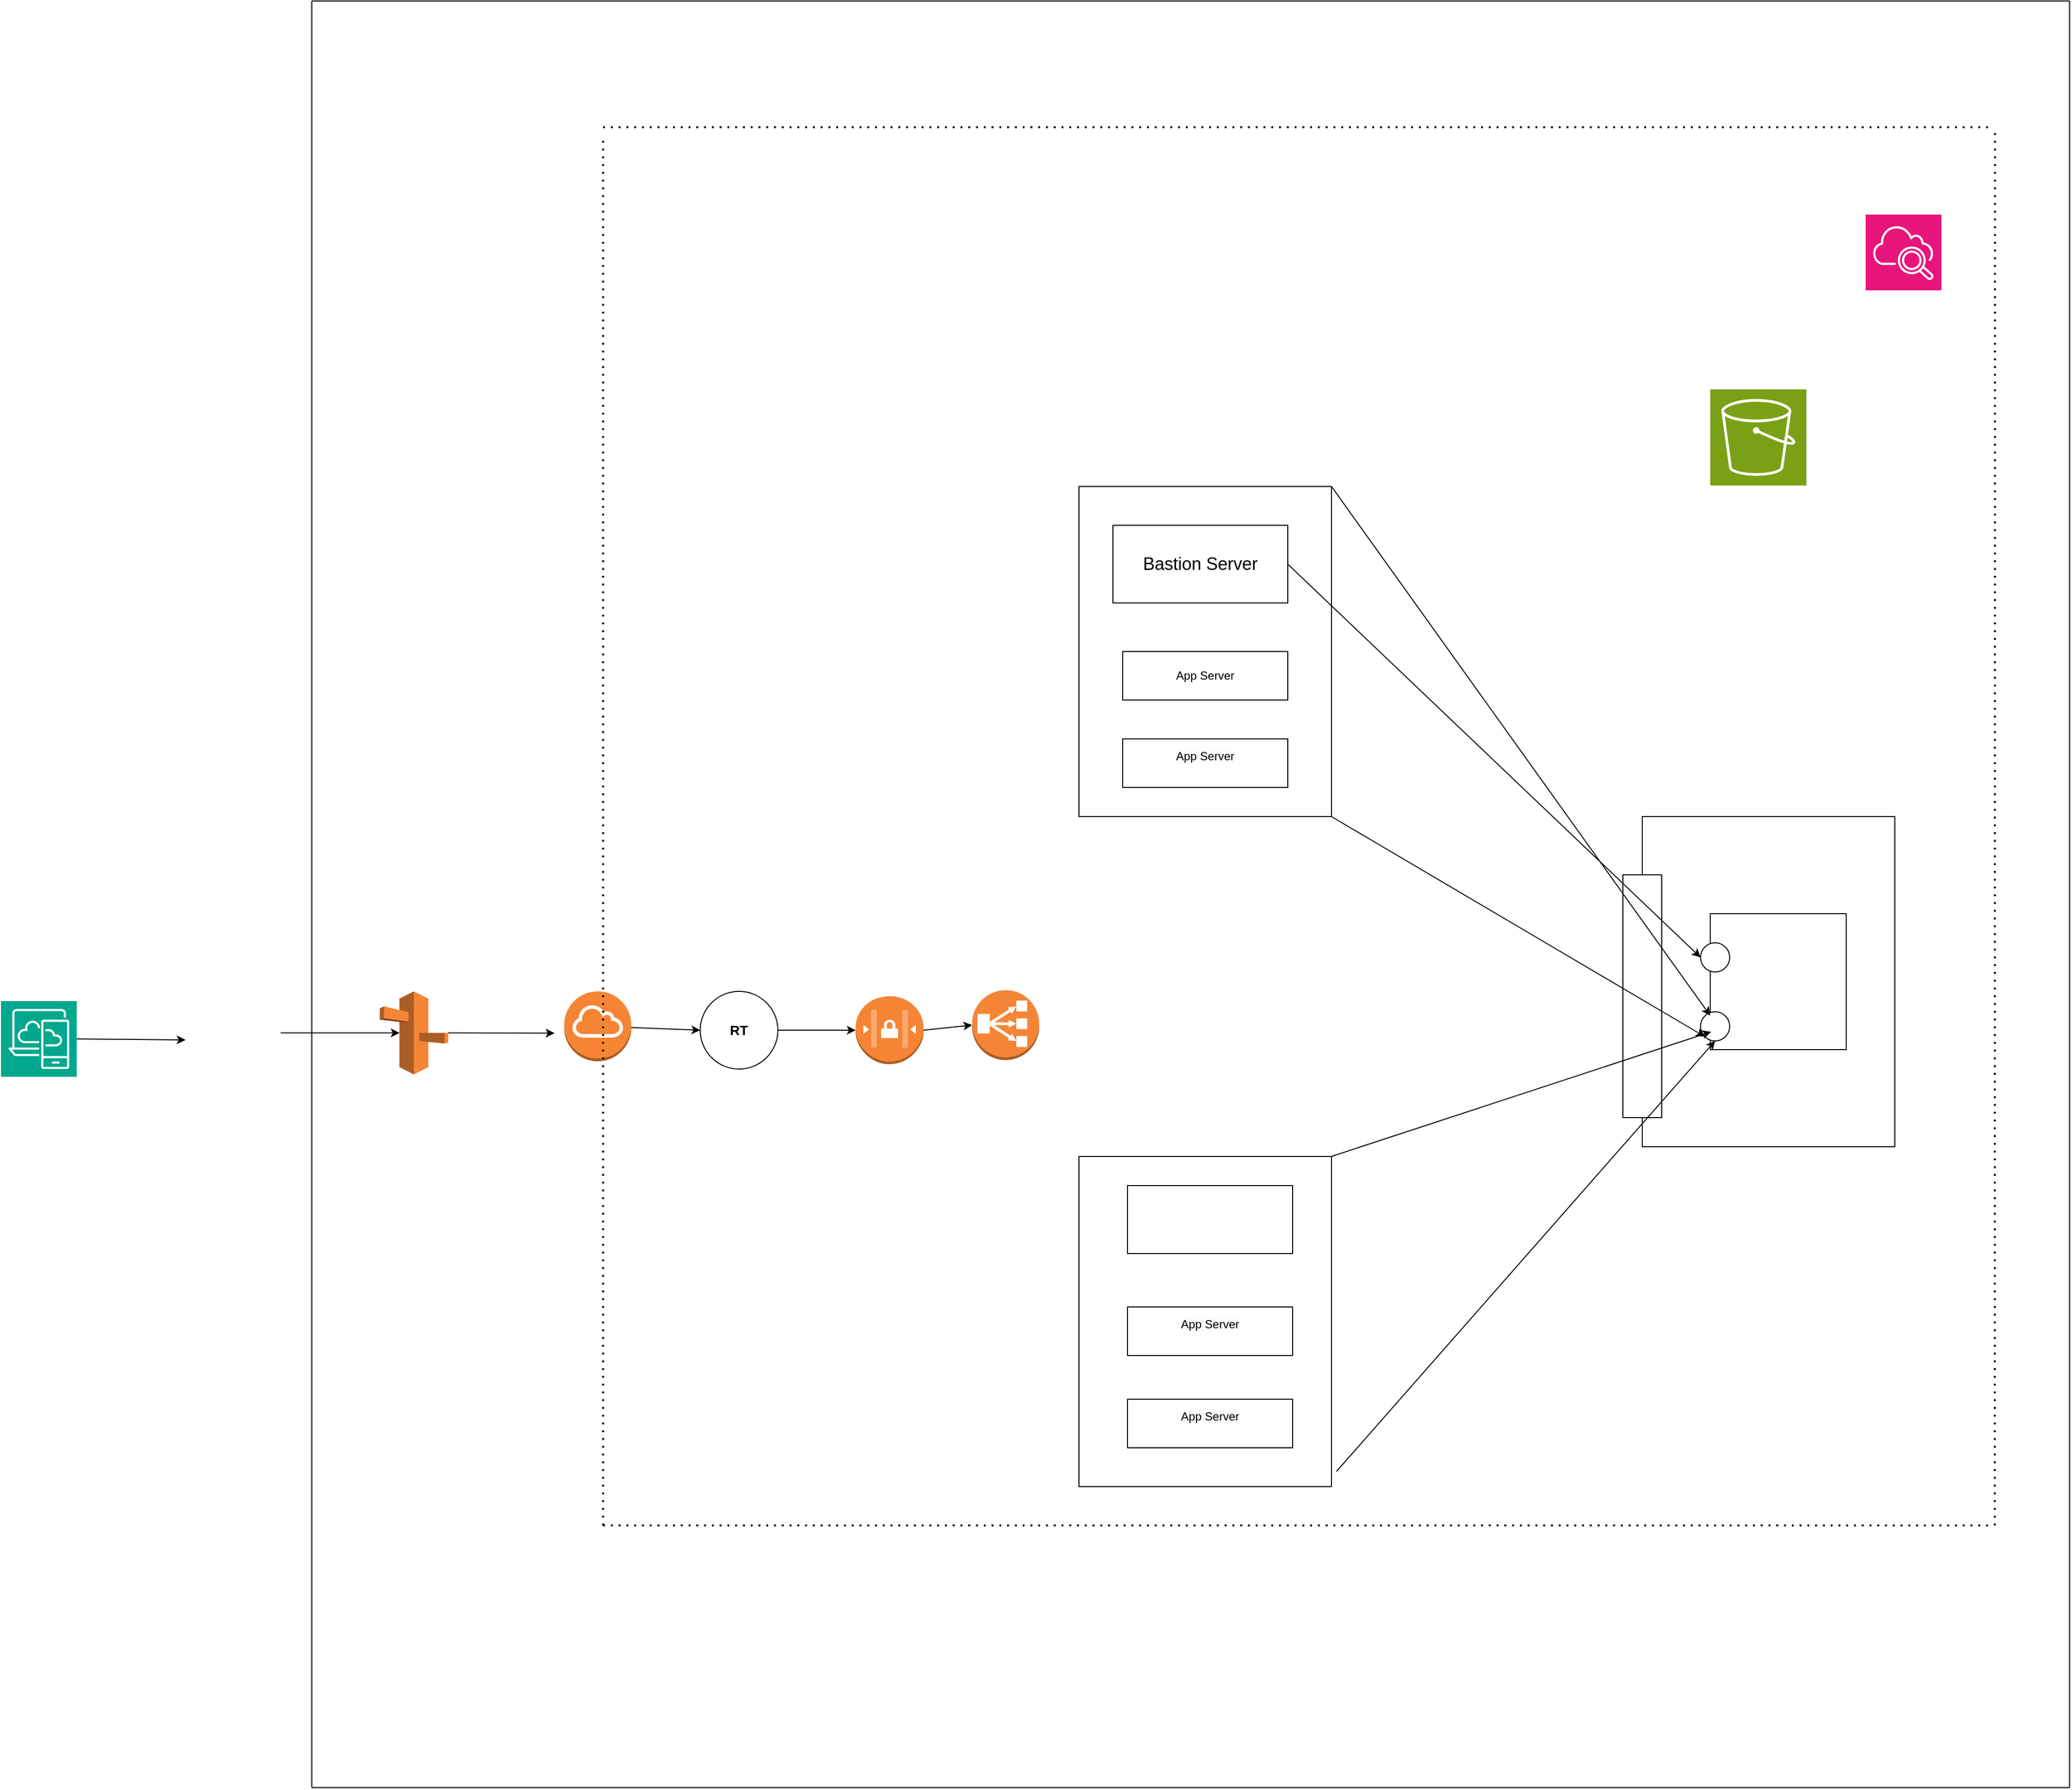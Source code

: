 <mxfile version="22.0.6" type="github">
  <diagram name="Page-1" id="85Ee-x2F9uvneITParOF">
    <mxGraphModel dx="2950" dy="2168" grid="1" gridSize="10" guides="1" tooltips="1" connect="1" arrows="1" fold="1" page="1" pageScale="1" pageWidth="850" pageHeight="1100" math="0" shadow="0">
      <root>
        <mxCell id="0" />
        <mxCell id="1" parent="0" />
        <mxCell id="z4sBppYdsolEK-6dgZcM-1" value="" style="sketch=0;points=[[0,0,0],[0.25,0,0],[0.5,0,0],[0.75,0,0],[1,0,0],[0,1,0],[0.25,1,0],[0.5,1,0],[0.75,1,0],[1,1,0],[0,0.25,0],[0,0.5,0],[0,0.75,0],[1,0.25,0],[1,0.5,0],[1,0.75,0]];outlineConnect=0;fontColor=#232F3E;fillColor=#01A88D;strokeColor=#ffffff;dashed=0;verticalLabelPosition=bottom;verticalAlign=top;align=center;html=1;fontSize=12;fontStyle=0;aspect=fixed;shape=mxgraph.aws4.resourceIcon;resIcon=mxgraph.aws4.desktop_and_app_streaming;" vertex="1" parent="1">
          <mxGeometry x="-330" y="210" width="78" height="78" as="geometry" />
        </mxCell>
        <mxCell id="z4sBppYdsolEK-6dgZcM-2" value="" style="shape=image;html=1;verticalAlign=top;verticalLabelPosition=bottom;labelBackgroundColor=#ffffff;imageAspect=0;aspect=fixed;image=https://cdn1.iconfinder.com/data/icons/KDE_Crystal_Diamond_2.5_Classical_Mod/128x128/mimetypes/html.png" vertex="1" parent="1">
          <mxGeometry x="-130" y="198.75" width="88" height="88" as="geometry" />
        </mxCell>
        <mxCell id="z4sBppYdsolEK-6dgZcM-3" value="" style="outlineConnect=0;dashed=0;verticalLabelPosition=bottom;verticalAlign=top;align=center;html=1;shape=mxgraph.aws3.route_53;fillColor=#F58536;gradientColor=none;" vertex="1" parent="1">
          <mxGeometry x="60" y="200" width="70.5" height="85.5" as="geometry" />
        </mxCell>
        <mxCell id="z4sBppYdsolEK-6dgZcM-4" value="" style="outlineConnect=0;dashed=0;verticalLabelPosition=bottom;verticalAlign=top;align=center;html=1;shape=mxgraph.aws3.internet_gateway;fillColor=#F58534;gradientColor=none;" vertex="1" parent="1">
          <mxGeometry x="250" y="200" width="69" height="72" as="geometry" />
        </mxCell>
        <mxCell id="z4sBppYdsolEK-6dgZcM-6" value="" style="endArrow=none;html=1;rounded=0;" edge="1" parent="1">
          <mxGeometry width="50" height="50" relative="1" as="geometry">
            <mxPoint x="-10" y="1019.867" as="sourcePoint" />
            <mxPoint x="-10" y="-820" as="targetPoint" />
          </mxGeometry>
        </mxCell>
        <mxCell id="z4sBppYdsolEK-6dgZcM-7" value="" style="endArrow=none;dashed=1;html=1;dashPattern=1 3;strokeWidth=2;rounded=0;" edge="1" parent="1">
          <mxGeometry width="50" height="50" relative="1" as="geometry">
            <mxPoint x="290" y="750" as="sourcePoint" />
            <mxPoint x="290" y="-680" as="targetPoint" />
          </mxGeometry>
        </mxCell>
        <mxCell id="z4sBppYdsolEK-6dgZcM-8" value="&lt;b&gt;&lt;font style=&quot;font-size: 14px;&quot;&gt;RT&lt;/font&gt;&lt;/b&gt;" style="ellipse;whiteSpace=wrap;html=1;aspect=fixed;" vertex="1" parent="1">
          <mxGeometry x="390" y="200" width="80" height="80" as="geometry" />
        </mxCell>
        <mxCell id="z4sBppYdsolEK-6dgZcM-9" value="" style="outlineConnect=0;dashed=0;verticalLabelPosition=bottom;verticalAlign=top;align=center;html=1;shape=mxgraph.aws3.network_access_controllist;fillColor=#F58534;gradientColor=none;" vertex="1" parent="1">
          <mxGeometry x="550" y="205" width="70" height="70" as="geometry" />
        </mxCell>
        <mxCell id="z4sBppYdsolEK-6dgZcM-11" value="" style="outlineConnect=0;dashed=0;verticalLabelPosition=bottom;verticalAlign=top;align=center;html=1;shape=mxgraph.aws3.classic_load_balancer;fillColor=#F58536;gradientColor=none;" vertex="1" parent="1">
          <mxGeometry x="670" y="198.75" width="69" height="72" as="geometry" />
        </mxCell>
        <mxCell id="z4sBppYdsolEK-6dgZcM-13" value="" style="rounded=0;whiteSpace=wrap;html=1;" vertex="1" parent="1">
          <mxGeometry x="780" y="-320" width="260" height="340" as="geometry" />
        </mxCell>
        <mxCell id="z4sBppYdsolEK-6dgZcM-14" value="" style="rounded=0;whiteSpace=wrap;html=1;" vertex="1" parent="1">
          <mxGeometry x="780" y="370" width="260" height="340" as="geometry" />
        </mxCell>
        <mxCell id="z4sBppYdsolEK-6dgZcM-15" value="" style="rounded=0;whiteSpace=wrap;html=1;" vertex="1" parent="1">
          <mxGeometry x="830" y="400" width="170" height="70" as="geometry" />
        </mxCell>
        <mxCell id="z4sBppYdsolEK-6dgZcM-16" value="&#xa;&lt;span style=&quot;color: rgb(0, 0, 0); font-family: Helvetica; font-size: 12px; font-style: normal; font-variant-ligatures: normal; font-variant-caps: normal; font-weight: 400; letter-spacing: normal; orphans: 2; text-align: center; text-indent: 0px; text-transform: none; widows: 2; word-spacing: 0px; -webkit-text-stroke-width: 0px; background-color: rgb(251, 251, 251); text-decoration-thickness: initial; text-decoration-style: initial; text-decoration-color: initial; float: none; display: inline !important;&quot;&gt;App Server&lt;/span&gt;&#xa;&#xa;" style="rounded=0;whiteSpace=wrap;html=1;" vertex="1" parent="1">
          <mxGeometry x="830" y="525" width="170" height="50" as="geometry" />
        </mxCell>
        <mxCell id="z4sBppYdsolEK-6dgZcM-17" value="&#xa;&lt;span style=&quot;color: rgb(0, 0, 0); font-family: Helvetica; font-size: 12px; font-style: normal; font-variant-ligatures: normal; font-variant-caps: normal; font-weight: 400; letter-spacing: normal; orphans: 2; text-align: center; text-indent: 0px; text-transform: none; widows: 2; word-spacing: 0px; -webkit-text-stroke-width: 0px; background-color: rgb(251, 251, 251); text-decoration-thickness: initial; text-decoration-style: initial; text-decoration-color: initial; float: none; display: inline !important;&quot;&gt;App Server&lt;/span&gt;&#xa;&#xa;" style="rounded=0;whiteSpace=wrap;html=1;" vertex="1" parent="1">
          <mxGeometry x="830" y="620" width="170" height="50" as="geometry" />
        </mxCell>
        <mxCell id="z4sBppYdsolEK-6dgZcM-18" value="&#xa;&lt;span style=&quot;color: rgb(0, 0, 0); font-family: Helvetica; font-size: 12px; font-style: normal; font-variant-ligatures: normal; font-variant-caps: normal; font-weight: 400; letter-spacing: normal; orphans: 2; text-align: center; text-indent: 0px; text-transform: none; widows: 2; word-spacing: 0px; -webkit-text-stroke-width: 0px; background-color: rgb(251, 251, 251); text-decoration-thickness: initial; text-decoration-style: initial; text-decoration-color: initial; float: none; display: inline !important;&quot;&gt;App Server&lt;/span&gt;&#xa;&#xa;" style="rounded=0;whiteSpace=wrap;html=1;" vertex="1" parent="1">
          <mxGeometry x="825" y="-60" width="170" height="50" as="geometry" />
        </mxCell>
        <mxCell id="z4sBppYdsolEK-6dgZcM-19" value="App Server" style="rounded=0;whiteSpace=wrap;html=1;" vertex="1" parent="1">
          <mxGeometry x="825" y="-150" width="170" height="50" as="geometry" />
        </mxCell>
        <mxCell id="z4sBppYdsolEK-6dgZcM-20" value="&lt;font style=&quot;font-size: 18px;&quot;&gt;Bastion Server&lt;/font&gt;" style="rounded=0;whiteSpace=wrap;html=1;" vertex="1" parent="1">
          <mxGeometry x="815" y="-280" width="180" height="80" as="geometry" />
        </mxCell>
        <mxCell id="z4sBppYdsolEK-6dgZcM-21" value="" style="rounded=0;whiteSpace=wrap;html=1;" vertex="1" parent="1">
          <mxGeometry x="1360" y="20" width="260" height="340" as="geometry" />
        </mxCell>
        <mxCell id="z4sBppYdsolEK-6dgZcM-22" value="" style="whiteSpace=wrap;html=1;aspect=fixed;" vertex="1" parent="1">
          <mxGeometry x="1430" y="120" width="140" height="140" as="geometry" />
        </mxCell>
        <mxCell id="z4sBppYdsolEK-6dgZcM-23" value="" style="ellipse;whiteSpace=wrap;html=1;aspect=fixed;" vertex="1" parent="1">
          <mxGeometry x="1420" y="221" width="30" height="30" as="geometry" />
        </mxCell>
        <mxCell id="z4sBppYdsolEK-6dgZcM-24" value="" style="ellipse;whiteSpace=wrap;html=1;aspect=fixed;" vertex="1" parent="1">
          <mxGeometry x="1420" y="150" width="30" height="30" as="geometry" />
        </mxCell>
        <mxCell id="z4sBppYdsolEK-6dgZcM-25" value="" style="sketch=0;points=[[0,0,0],[0.25,0,0],[0.5,0,0],[0.75,0,0],[1,0,0],[0,1,0],[0.25,1,0],[0.5,1,0],[0.75,1,0],[1,1,0],[0,0.25,0],[0,0.5,0],[0,0.75,0],[1,0.25,0],[1,0.5,0],[1,0.75,0]];outlineConnect=0;fontColor=#232F3E;fillColor=#7AA116;strokeColor=#ffffff;dashed=0;verticalLabelPosition=bottom;verticalAlign=top;align=center;html=1;fontSize=12;fontStyle=0;aspect=fixed;shape=mxgraph.aws4.resourceIcon;resIcon=mxgraph.aws4.s3;" vertex="1" parent="1">
          <mxGeometry x="1430" y="-420" width="99" height="99" as="geometry" />
        </mxCell>
        <mxCell id="z4sBppYdsolEK-6dgZcM-26" value="" style="sketch=0;points=[[0,0,0],[0.25,0,0],[0.5,0,0],[0.75,0,0],[1,0,0],[0,1,0],[0.25,1,0],[0.5,1,0],[0.75,1,0],[1,1,0],[0,0.25,0],[0,0.5,0],[0,0.75,0],[1,0.25,0],[1,0.5,0],[1,0.75,0]];points=[[0,0,0],[0.25,0,0],[0.5,0,0],[0.75,0,0],[1,0,0],[0,1,0],[0.25,1,0],[0.5,1,0],[0.75,1,0],[1,1,0],[0,0.25,0],[0,0.5,0],[0,0.75,0],[1,0.25,0],[1,0.5,0],[1,0.75,0]];outlineConnect=0;fontColor=#232F3E;fillColor=#E7157B;strokeColor=#ffffff;dashed=0;verticalLabelPosition=bottom;verticalAlign=top;align=center;html=1;fontSize=12;fontStyle=0;aspect=fixed;shape=mxgraph.aws4.resourceIcon;resIcon=mxgraph.aws4.cloudwatch_2;" vertex="1" parent="1">
          <mxGeometry x="1590" y="-600" width="78" height="78" as="geometry" />
        </mxCell>
        <mxCell id="z4sBppYdsolEK-6dgZcM-27" value="" style="endArrow=none;dashed=1;html=1;dashPattern=1 3;strokeWidth=2;rounded=0;" edge="1" parent="1">
          <mxGeometry width="50" height="50" relative="1" as="geometry">
            <mxPoint x="290" y="-690" as="sourcePoint" />
            <mxPoint x="1720" y="-690" as="targetPoint" />
          </mxGeometry>
        </mxCell>
        <mxCell id="z4sBppYdsolEK-6dgZcM-28" value="" style="endArrow=none;dashed=1;html=1;dashPattern=1 3;strokeWidth=2;rounded=0;" edge="1" parent="1">
          <mxGeometry width="50" height="50" relative="1" as="geometry">
            <mxPoint x="290" y="750" as="sourcePoint" />
            <mxPoint x="1720" y="750" as="targetPoint" />
          </mxGeometry>
        </mxCell>
        <mxCell id="z4sBppYdsolEK-6dgZcM-29" value="" style="endArrow=none;html=1;rounded=0;" edge="1" parent="1">
          <mxGeometry width="50" height="50" relative="1" as="geometry">
            <mxPoint x="-10" y="1020" as="sourcePoint" />
            <mxPoint x="1800" y="1020" as="targetPoint" />
          </mxGeometry>
        </mxCell>
        <mxCell id="z4sBppYdsolEK-6dgZcM-30" value="" style="endArrow=none;dashed=1;html=1;dashPattern=1 3;strokeWidth=2;rounded=0;" edge="1" parent="1">
          <mxGeometry width="50" height="50" relative="1" as="geometry">
            <mxPoint x="1723" y="750" as="sourcePoint" />
            <mxPoint x="1723.2" y="-690" as="targetPoint" />
          </mxGeometry>
        </mxCell>
        <mxCell id="z4sBppYdsolEK-6dgZcM-31" value="" style="endArrow=none;html=1;rounded=0;" edge="1" parent="1">
          <mxGeometry width="50" height="50" relative="1" as="geometry">
            <mxPoint x="-10" y="-820" as="sourcePoint" />
            <mxPoint x="1800" y="-820" as="targetPoint" />
          </mxGeometry>
        </mxCell>
        <mxCell id="z4sBppYdsolEK-6dgZcM-32" value="" style="endArrow=none;html=1;rounded=0;" edge="1" parent="1">
          <mxGeometry width="50" height="50" relative="1" as="geometry">
            <mxPoint x="1800" y="1020" as="sourcePoint" />
            <mxPoint x="1800" y="-820" as="targetPoint" />
          </mxGeometry>
        </mxCell>
        <mxCell id="z4sBppYdsolEK-6dgZcM-33" value="" style="rounded=0;whiteSpace=wrap;html=1;" vertex="1" parent="1">
          <mxGeometry x="1340" y="80" width="40" height="250" as="geometry" />
        </mxCell>
        <mxCell id="z4sBppYdsolEK-6dgZcM-34" value="" style="endArrow=classic;html=1;rounded=0;entryX=0;entryY=0.5;entryDx=0;entryDy=0;exitX=1;exitY=0.5;exitDx=0;exitDy=0;" edge="1" parent="1" source="z4sBppYdsolEK-6dgZcM-20" target="z4sBppYdsolEK-6dgZcM-24">
          <mxGeometry width="50" height="50" relative="1" as="geometry">
            <mxPoint x="790" y="250" as="sourcePoint" />
            <mxPoint x="840" y="200" as="targetPoint" />
          </mxGeometry>
        </mxCell>
        <mxCell id="z4sBppYdsolEK-6dgZcM-35" value="" style="endArrow=classic;html=1;rounded=0;entryX=0.006;entryY=0.869;entryDx=0;entryDy=0;entryPerimeter=0;exitX=1;exitY=0;exitDx=0;exitDy=0;" edge="1" parent="1" source="z4sBppYdsolEK-6dgZcM-14" target="z4sBppYdsolEK-6dgZcM-22">
          <mxGeometry width="50" height="50" relative="1" as="geometry">
            <mxPoint x="790" y="250" as="sourcePoint" />
            <mxPoint x="840" y="200" as="targetPoint" />
          </mxGeometry>
        </mxCell>
        <mxCell id="z4sBppYdsolEK-6dgZcM-36" value="" style="endArrow=classic;html=1;rounded=0;exitX=1.02;exitY=0.954;exitDx=0;exitDy=0;exitPerimeter=0;entryX=0.5;entryY=1;entryDx=0;entryDy=0;" edge="1" parent="1" source="z4sBppYdsolEK-6dgZcM-14" target="z4sBppYdsolEK-6dgZcM-23">
          <mxGeometry width="50" height="50" relative="1" as="geometry">
            <mxPoint x="790" y="250" as="sourcePoint" />
            <mxPoint x="840" y="200" as="targetPoint" />
          </mxGeometry>
        </mxCell>
        <mxCell id="z4sBppYdsolEK-6dgZcM-37" value="" style="endArrow=classic;html=1;rounded=0;entryX=0;entryY=1;entryDx=0;entryDy=0;exitX=1;exitY=1;exitDx=0;exitDy=0;" edge="1" parent="1" source="z4sBppYdsolEK-6dgZcM-13" target="z4sBppYdsolEK-6dgZcM-23">
          <mxGeometry width="50" height="50" relative="1" as="geometry">
            <mxPoint x="790" y="250" as="sourcePoint" />
            <mxPoint x="840" y="200" as="targetPoint" />
          </mxGeometry>
        </mxCell>
        <mxCell id="z4sBppYdsolEK-6dgZcM-38" value="" style="endArrow=classic;html=1;rounded=0;entryX=0;entryY=0.75;entryDx=0;entryDy=0;exitX=1;exitY=0;exitDx=0;exitDy=0;" edge="1" parent="1" source="z4sBppYdsolEK-6dgZcM-13" target="z4sBppYdsolEK-6dgZcM-22">
          <mxGeometry width="50" height="50" relative="1" as="geometry">
            <mxPoint x="790" y="250" as="sourcePoint" />
            <mxPoint x="840" y="200" as="targetPoint" />
          </mxGeometry>
        </mxCell>
        <mxCell id="z4sBppYdsolEK-6dgZcM-39" value="" style="endArrow=classic;html=1;rounded=0;exitX=1;exitY=0.5;exitDx=0;exitDy=0;exitPerimeter=0;" edge="1" parent="1" source="z4sBppYdsolEK-6dgZcM-1">
          <mxGeometry width="50" height="50" relative="1" as="geometry">
            <mxPoint x="790" y="250" as="sourcePoint" />
            <mxPoint x="-140" y="250" as="targetPoint" />
          </mxGeometry>
        </mxCell>
        <mxCell id="z4sBppYdsolEK-6dgZcM-40" value="" style="endArrow=classic;html=1;rounded=0;exitX=1;exitY=0.5;exitDx=0;exitDy=0;entryX=0.29;entryY=0.5;entryDx=0;entryDy=0;entryPerimeter=0;" edge="1" parent="1" source="z4sBppYdsolEK-6dgZcM-2" target="z4sBppYdsolEK-6dgZcM-3">
          <mxGeometry width="50" height="50" relative="1" as="geometry">
            <mxPoint x="-10" y="250" as="sourcePoint" />
            <mxPoint x="60" y="250" as="targetPoint" />
          </mxGeometry>
        </mxCell>
        <mxCell id="z4sBppYdsolEK-6dgZcM-42" value="" style="endArrow=classic;html=1;rounded=0;exitX=1;exitY=0.5;exitDx=0;exitDy=0;exitPerimeter=0;" edge="1" parent="1" source="z4sBppYdsolEK-6dgZcM-3">
          <mxGeometry width="50" height="50" relative="1" as="geometry">
            <mxPoint x="700" y="220" as="sourcePoint" />
            <mxPoint x="240" y="243" as="targetPoint" />
          </mxGeometry>
        </mxCell>
        <mxCell id="z4sBppYdsolEK-6dgZcM-43" value="" style="endArrow=classic;html=1;rounded=0;entryX=0;entryY=0.5;entryDx=0;entryDy=0;" edge="1" parent="1" source="z4sBppYdsolEK-6dgZcM-4" target="z4sBppYdsolEK-6dgZcM-8">
          <mxGeometry width="50" height="50" relative="1" as="geometry">
            <mxPoint x="700" y="220" as="sourcePoint" />
            <mxPoint x="750" y="170" as="targetPoint" />
          </mxGeometry>
        </mxCell>
        <mxCell id="z4sBppYdsolEK-6dgZcM-44" value="" style="endArrow=classic;html=1;rounded=0;exitX=1;exitY=0.5;exitDx=0;exitDy=0;entryX=0;entryY=0.5;entryDx=0;entryDy=0;entryPerimeter=0;" edge="1" parent="1" source="z4sBppYdsolEK-6dgZcM-8" target="z4sBppYdsolEK-6dgZcM-9">
          <mxGeometry width="50" height="50" relative="1" as="geometry">
            <mxPoint x="700" y="220" as="sourcePoint" />
            <mxPoint x="750" y="170" as="targetPoint" />
          </mxGeometry>
        </mxCell>
        <mxCell id="z4sBppYdsolEK-6dgZcM-45" value="" style="endArrow=classic;html=1;rounded=0;exitX=1;exitY=0.5;exitDx=0;exitDy=0;exitPerimeter=0;entryX=0;entryY=0.5;entryDx=0;entryDy=0;entryPerimeter=0;" edge="1" parent="1" source="z4sBppYdsolEK-6dgZcM-9" target="z4sBppYdsolEK-6dgZcM-11">
          <mxGeometry width="50" height="50" relative="1" as="geometry">
            <mxPoint x="700" y="220" as="sourcePoint" />
            <mxPoint x="750" y="170" as="targetPoint" />
          </mxGeometry>
        </mxCell>
      </root>
    </mxGraphModel>
  </diagram>
</mxfile>
